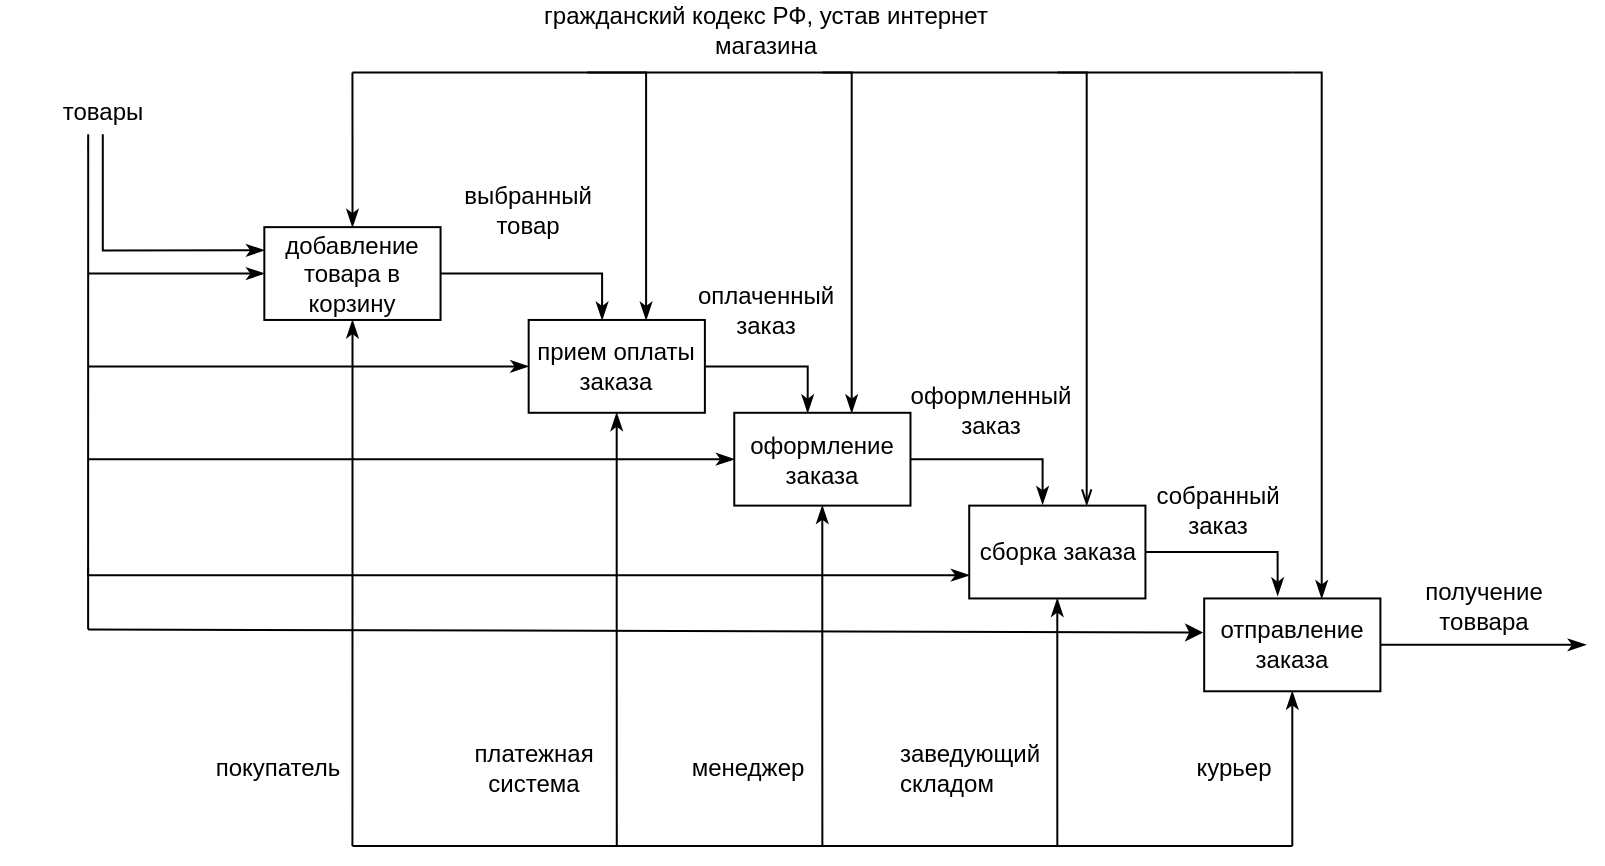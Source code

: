 <mxfile version="20.7.4" type="github">
  <diagram id="glhK0zOpFnoQOq7FCIw7" name="Страница 1">
    <mxGraphModel dx="838" dy="440" grid="1" gridSize="10" guides="1" tooltips="1" connect="1" arrows="1" fold="1" page="1" pageScale="1" pageWidth="827" pageHeight="1169" math="0" shadow="0">
      <root>
        <mxCell id="0" />
        <mxCell id="1" parent="0" />
        <mxCell id="fxgZb5ypktkKsmKwalvT-2" value="" style="group" vertex="1" connectable="0" parent="1">
          <mxGeometry x="17" y="140" width="793" height="410" as="geometry" />
        </mxCell>
        <mxCell id="yz2SOgv6ChgbIjhnNK0O-1" value="гражданский кодекс РФ, устав интернет магазина" style="text;html=1;strokeColor=none;fillColor=none;align=center;verticalAlign=middle;whiteSpace=wrap;rounded=0;" parent="fxgZb5ypktkKsmKwalvT-2" vertex="1">
          <mxGeometry x="269.473" y="-10" width="227.62" height="23.208" as="geometry" />
        </mxCell>
        <mxCell id="yz2SOgv6ChgbIjhnNK0O-11" style="edgeStyle=orthogonalEdgeStyle;rounded=0;orthogonalLoop=1;jettySize=auto;html=1;endArrow=none;endFill=0;startArrow=classicThin;startFill=1;" parent="fxgZb5ypktkKsmKwalvT-2" source="yz2SOgv6ChgbIjhnNK0O-2" edge="1">
          <mxGeometry relative="1" as="geometry">
            <mxPoint x="176.222" y="23.208" as="targetPoint" />
          </mxGeometry>
        </mxCell>
        <mxCell id="l5fiwy4r65FgzJMoBx0N-13" style="edgeStyle=orthogonalEdgeStyle;rounded=0;orthogonalLoop=1;jettySize=auto;html=1;startArrow=classicThin;startFill=1;endArrow=none;endFill=0;" parent="fxgZb5ypktkKsmKwalvT-2" source="yz2SOgv6ChgbIjhnNK0O-2" edge="1">
          <mxGeometry relative="1" as="geometry">
            <mxPoint x="176.222" y="410.0" as="targetPoint" />
          </mxGeometry>
        </mxCell>
        <mxCell id="yz2SOgv6ChgbIjhnNK0O-2" value="добавление товара в корзину" style="rounded=0;whiteSpace=wrap;html=1;" parent="fxgZb5ypktkKsmKwalvT-2" vertex="1">
          <mxGeometry x="132.167" y="100.566" width="88.111" height="46.415" as="geometry" />
        </mxCell>
        <mxCell id="yz2SOgv6ChgbIjhnNK0O-13" style="edgeStyle=orthogonalEdgeStyle;rounded=0;orthogonalLoop=1;jettySize=auto;html=1;endArrow=none;endFill=0;startArrow=classicThin;startFill=1;" parent="fxgZb5ypktkKsmKwalvT-2" source="yz2SOgv6ChgbIjhnNK0O-3" edge="1">
          <mxGeometry relative="1" as="geometry">
            <mxPoint x="293.704" y="23.208" as="targetPoint" />
            <Array as="points">
              <mxPoint x="323.074" y="23.208" />
            </Array>
          </mxGeometry>
        </mxCell>
        <mxCell id="yz2SOgv6ChgbIjhnNK0O-37" style="edgeStyle=orthogonalEdgeStyle;rounded=0;orthogonalLoop=1;jettySize=auto;html=1;startArrow=classicThin;startFill=1;endArrow=none;endFill=0;" parent="fxgZb5ypktkKsmKwalvT-2" source="yz2SOgv6ChgbIjhnNK0O-3" edge="1">
          <mxGeometry relative="1" as="geometry">
            <mxPoint x="44.056" y="170.189" as="targetPoint" />
          </mxGeometry>
        </mxCell>
        <mxCell id="l5fiwy4r65FgzJMoBx0N-9" style="edgeStyle=orthogonalEdgeStyle;rounded=0;orthogonalLoop=1;jettySize=auto;html=1;endArrow=none;endFill=0;startArrow=classicThin;startFill=1;" parent="fxgZb5ypktkKsmKwalvT-2" source="yz2SOgv6ChgbIjhnNK0O-3" edge="1">
          <mxGeometry relative="1" as="geometry">
            <mxPoint x="308.389" y="410.0" as="targetPoint" />
          </mxGeometry>
        </mxCell>
        <mxCell id="yz2SOgv6ChgbIjhnNK0O-3" value="прием оплаты заказа" style="rounded=0;whiteSpace=wrap;html=1;" parent="fxgZb5ypktkKsmKwalvT-2" vertex="1">
          <mxGeometry x="264.333" y="146.981" width="88.111" height="46.415" as="geometry" />
        </mxCell>
        <mxCell id="yz2SOgv6ChgbIjhnNK0O-25" style="edgeStyle=orthogonalEdgeStyle;rounded=0;orthogonalLoop=1;jettySize=auto;html=1;entryX=0.417;entryY=0;entryDx=0;entryDy=0;entryPerimeter=0;startArrow=none;startFill=0;endArrow=classicThin;endFill=1;" parent="fxgZb5ypktkKsmKwalvT-2" source="yz2SOgv6ChgbIjhnNK0O-2" target="yz2SOgv6ChgbIjhnNK0O-3" edge="1">
          <mxGeometry relative="1" as="geometry">
            <Array as="points">
              <mxPoint x="301.046" y="123.774" />
              <mxPoint x="301.046" y="146.981" />
            </Array>
          </mxGeometry>
        </mxCell>
        <mxCell id="yz2SOgv6ChgbIjhnNK0O-15" style="edgeStyle=orthogonalEdgeStyle;rounded=0;orthogonalLoop=1;jettySize=auto;html=1;endArrow=none;endFill=0;startArrow=classicThin;startFill=1;" parent="fxgZb5ypktkKsmKwalvT-2" source="yz2SOgv6ChgbIjhnNK0O-4" edge="1">
          <mxGeometry relative="1" as="geometry">
            <mxPoint x="411.185" y="23.208" as="targetPoint" />
            <Array as="points">
              <mxPoint x="425.87" y="23.208" />
            </Array>
          </mxGeometry>
        </mxCell>
        <mxCell id="yz2SOgv6ChgbIjhnNK0O-39" style="edgeStyle=orthogonalEdgeStyle;rounded=0;orthogonalLoop=1;jettySize=auto;html=1;startArrow=classicThin;startFill=1;endArrow=none;endFill=0;" parent="fxgZb5ypktkKsmKwalvT-2" source="yz2SOgv6ChgbIjhnNK0O-4" edge="1">
          <mxGeometry relative="1" as="geometry">
            <mxPoint x="44.056" y="216.604" as="targetPoint" />
          </mxGeometry>
        </mxCell>
        <mxCell id="l5fiwy4r65FgzJMoBx0N-12" style="edgeStyle=orthogonalEdgeStyle;rounded=0;orthogonalLoop=1;jettySize=auto;html=1;startArrow=classicThin;startFill=1;endArrow=none;endFill=0;" parent="fxgZb5ypktkKsmKwalvT-2" source="yz2SOgv6ChgbIjhnNK0O-4" edge="1">
          <mxGeometry relative="1" as="geometry">
            <mxPoint x="411.185" y="410.0" as="targetPoint" />
          </mxGeometry>
        </mxCell>
        <mxCell id="yz2SOgv6ChgbIjhnNK0O-4" value="оформление заказа" style="rounded=0;whiteSpace=wrap;html=1;" parent="fxgZb5ypktkKsmKwalvT-2" vertex="1">
          <mxGeometry x="367.13" y="193.396" width="88.111" height="46.415" as="geometry" />
        </mxCell>
        <mxCell id="yz2SOgv6ChgbIjhnNK0O-26" style="edgeStyle=orthogonalEdgeStyle;rounded=0;orthogonalLoop=1;jettySize=auto;html=1;startArrow=none;startFill=0;endArrow=classicThin;endFill=1;" parent="fxgZb5ypktkKsmKwalvT-2" source="yz2SOgv6ChgbIjhnNK0O-3" target="yz2SOgv6ChgbIjhnNK0O-4" edge="1">
          <mxGeometry relative="1" as="geometry">
            <Array as="points">
              <mxPoint x="403.843" y="170.189" />
            </Array>
          </mxGeometry>
        </mxCell>
        <mxCell id="yz2SOgv6ChgbIjhnNK0O-17" style="edgeStyle=orthogonalEdgeStyle;rounded=0;orthogonalLoop=1;jettySize=auto;html=1;endArrow=none;endFill=0;startArrow=openThin;startFill=0;" parent="fxgZb5ypktkKsmKwalvT-2" source="yz2SOgv6ChgbIjhnNK0O-5" edge="1">
          <mxGeometry relative="1" as="geometry">
            <mxPoint x="528.667" y="23.208" as="targetPoint" />
            <Array as="points">
              <mxPoint x="543.352" y="23.208" />
            </Array>
          </mxGeometry>
        </mxCell>
        <mxCell id="l5fiwy4r65FgzJMoBx0N-11" style="edgeStyle=orthogonalEdgeStyle;rounded=0;orthogonalLoop=1;jettySize=auto;html=1;startArrow=classicThin;startFill=1;endArrow=none;endFill=0;" parent="fxgZb5ypktkKsmKwalvT-2" source="yz2SOgv6ChgbIjhnNK0O-5" edge="1">
          <mxGeometry relative="1" as="geometry">
            <mxPoint x="528.667" y="410.0" as="targetPoint" />
          </mxGeometry>
        </mxCell>
        <mxCell id="yz2SOgv6ChgbIjhnNK0O-5" value="сборка заказа" style="rounded=0;whiteSpace=wrap;html=1;" parent="fxgZb5ypktkKsmKwalvT-2" vertex="1">
          <mxGeometry x="484.611" y="239.811" width="88.111" height="46.415" as="geometry" />
        </mxCell>
        <mxCell id="yz2SOgv6ChgbIjhnNK0O-27" style="edgeStyle=orthogonalEdgeStyle;rounded=0;orthogonalLoop=1;jettySize=auto;html=1;entryX=0.412;entryY=-0.014;entryDx=0;entryDy=0;startArrow=none;startFill=0;endArrow=classicThin;endFill=1;entryPerimeter=0;" parent="fxgZb5ypktkKsmKwalvT-2" source="yz2SOgv6ChgbIjhnNK0O-4" target="yz2SOgv6ChgbIjhnNK0O-5" edge="1">
          <mxGeometry relative="1" as="geometry">
            <Array as="points">
              <mxPoint x="521.324" y="216.604" />
              <mxPoint x="521.324" y="239.038" />
            </Array>
          </mxGeometry>
        </mxCell>
        <mxCell id="yz2SOgv6ChgbIjhnNK0O-23" style="edgeStyle=orthogonalEdgeStyle;rounded=0;orthogonalLoop=1;jettySize=auto;html=1;entryX=0;entryY=0.25;entryDx=0;entryDy=0;startArrow=none;startFill=0;endArrow=classicThin;endFill=1;exitX=0.5;exitY=1;exitDx=0;exitDy=0;" parent="fxgZb5ypktkKsmKwalvT-2" source="yz2SOgv6ChgbIjhnNK0O-6" target="yz2SOgv6ChgbIjhnNK0O-2" edge="1">
          <mxGeometry relative="1" as="geometry" />
        </mxCell>
        <mxCell id="yz2SOgv6ChgbIjhnNK0O-24" style="edgeStyle=orthogonalEdgeStyle;rounded=0;orthogonalLoop=1;jettySize=auto;html=1;entryX=0;entryY=0.75;entryDx=0;entryDy=0;startArrow=none;startFill=0;endArrow=classicThin;endFill=1;" parent="fxgZb5ypktkKsmKwalvT-2" target="yz2SOgv6ChgbIjhnNK0O-5" edge="1">
          <mxGeometry relative="1" as="geometry">
            <Array as="points">
              <mxPoint x="44.056" y="54.151" />
              <mxPoint x="44.056" y="274.623" />
            </Array>
            <mxPoint x="44.056" y="61.887" as="sourcePoint" />
          </mxGeometry>
        </mxCell>
        <mxCell id="yz2SOgv6ChgbIjhnNK0O-6" value="товары" style="text;html=1;strokeColor=none;fillColor=none;align=center;verticalAlign=middle;whiteSpace=wrap;rounded=0;" parent="fxgZb5ypktkKsmKwalvT-2" vertex="1">
          <mxGeometry y="30.943" width="102.796" height="23.208" as="geometry" />
        </mxCell>
        <mxCell id="yz2SOgv6ChgbIjhnNK0O-9" value="" style="endArrow=none;html=1;rounded=0;" parent="fxgZb5ypktkKsmKwalvT-2" edge="1">
          <mxGeometry width="50" height="50" relative="1" as="geometry">
            <mxPoint x="176.222" y="23.208" as="sourcePoint" />
            <mxPoint x="646.148" y="23.208" as="targetPoint" />
          </mxGeometry>
        </mxCell>
        <mxCell id="yz2SOgv6ChgbIjhnNK0O-20" value="собранный &lt;br&gt;заказ" style="text;html=1;strokeColor=none;fillColor=none;align=center;verticalAlign=middle;whiteSpace=wrap;rounded=0;" parent="fxgZb5ypktkKsmKwalvT-2" vertex="1">
          <mxGeometry x="565.38" y="230.001" width="88.111" height="23.208" as="geometry" />
        </mxCell>
        <mxCell id="yz2SOgv6ChgbIjhnNK0O-35" value="" style="endArrow=classicThin;html=1;rounded=0;entryX=0;entryY=0.5;entryDx=0;entryDy=0;endFill=1;" parent="fxgZb5ypktkKsmKwalvT-2" target="yz2SOgv6ChgbIjhnNK0O-2" edge="1">
          <mxGeometry width="50" height="50" relative="1" as="geometry">
            <mxPoint x="44.056" y="123.774" as="sourcePoint" />
            <mxPoint x="124.824" y="123.774" as="targetPoint" />
          </mxGeometry>
        </mxCell>
        <mxCell id="l5fiwy4r65FgzJMoBx0N-3" value="выбранный &lt;br&gt;товар" style="text;html=1;strokeColor=none;fillColor=none;align=center;verticalAlign=middle;whiteSpace=wrap;rounded=0;" parent="fxgZb5ypktkKsmKwalvT-2" vertex="1">
          <mxGeometry x="220.278" y="79.996" width="88.111" height="23.208" as="geometry" />
        </mxCell>
        <mxCell id="l5fiwy4r65FgzJMoBx0N-7" value="оплаченный заказ" style="text;html=1;strokeColor=none;fillColor=none;align=center;verticalAlign=middle;whiteSpace=wrap;rounded=0;" parent="fxgZb5ypktkKsmKwalvT-2" vertex="1">
          <mxGeometry x="361.256" y="130.001" width="44.056" height="23.208" as="geometry" />
        </mxCell>
        <mxCell id="l5fiwy4r65FgzJMoBx0N-8" value="&lt;font&gt;оформленный&lt;/font&gt;&lt;br&gt;&lt;font&gt;заказ&lt;/font&gt;" style="text;html=1;strokeColor=none;fillColor=none;align=center;verticalAlign=middle;whiteSpace=wrap;rounded=0;" parent="fxgZb5ypktkKsmKwalvT-2" vertex="1">
          <mxGeometry x="469.926" y="179.996" width="51.398" height="23.208" as="geometry" />
        </mxCell>
        <mxCell id="l5fiwy4r65FgzJMoBx0N-10" value="" style="endArrow=none;html=1;rounded=0;endFill=0;" parent="fxgZb5ypktkKsmKwalvT-2" edge="1">
          <mxGeometry width="50" height="50" relative="1" as="geometry">
            <mxPoint x="176.222" y="410.0" as="sourcePoint" />
            <mxPoint x="646.148" y="410.0" as="targetPoint" />
          </mxGeometry>
        </mxCell>
        <mxCell id="l5fiwy4r65FgzJMoBx0N-14" value="покупатель" style="text;html=1;strokeColor=none;fillColor=none;align=center;verticalAlign=middle;whiteSpace=wrap;rounded=0;" parent="fxgZb5ypktkKsmKwalvT-2" vertex="1">
          <mxGeometry x="117.481" y="358.943" width="44.056" height="23.208" as="geometry" />
        </mxCell>
        <mxCell id="l5fiwy4r65FgzJMoBx0N-15" value="менеджер" style="text;html=1;strokeColor=none;fillColor=none;align=center;verticalAlign=middle;whiteSpace=wrap;rounded=0;" parent="fxgZb5ypktkKsmKwalvT-2" vertex="1">
          <mxGeometry x="352.444" y="358.943" width="44.056" height="23.208" as="geometry" />
        </mxCell>
        <mxCell id="l5fiwy4r65FgzJMoBx0N-16" value="платежная система" style="text;html=1;strokeColor=none;fillColor=none;align=center;verticalAlign=middle;whiteSpace=wrap;rounded=0;" parent="fxgZb5ypktkKsmKwalvT-2" vertex="1">
          <mxGeometry x="244.753" y="358.943" width="44.056" height="23.208" as="geometry" />
        </mxCell>
        <mxCell id="l5fiwy4r65FgzJMoBx0N-17" value="&lt;div style=&quot;text-align: start;&quot;&gt;заведующий складом&lt;/div&gt;" style="text;html=1;strokeColor=none;fillColor=none;align=center;verticalAlign=middle;whiteSpace=wrap;rounded=0;" parent="fxgZb5ypktkKsmKwalvT-2" vertex="1">
          <mxGeometry x="462.583" y="358.943" width="44.056" height="23.208" as="geometry" />
        </mxCell>
        <mxCell id="l5fiwy4r65FgzJMoBx0N-22" style="edgeStyle=orthogonalEdgeStyle;rounded=0;orthogonalLoop=1;jettySize=auto;html=1;startArrow=classicThin;startFill=1;endArrow=none;endFill=0;" parent="fxgZb5ypktkKsmKwalvT-2" source="l5fiwy4r65FgzJMoBx0N-18" edge="1">
          <mxGeometry relative="1" as="geometry">
            <mxPoint x="646.148" y="23.208" as="targetPoint" />
            <Array as="points">
              <mxPoint x="660.833" y="23.208" />
            </Array>
          </mxGeometry>
        </mxCell>
        <mxCell id="l5fiwy4r65FgzJMoBx0N-23" style="edgeStyle=orthogonalEdgeStyle;rounded=0;orthogonalLoop=1;jettySize=auto;html=1;startArrow=classicThin;startFill=1;endArrow=none;endFill=0;" parent="fxgZb5ypktkKsmKwalvT-2" source="l5fiwy4r65FgzJMoBx0N-18" edge="1">
          <mxGeometry relative="1" as="geometry">
            <mxPoint x="646.148" y="410.0" as="targetPoint" />
          </mxGeometry>
        </mxCell>
        <mxCell id="l5fiwy4r65FgzJMoBx0N-25" style="edgeStyle=orthogonalEdgeStyle;rounded=0;orthogonalLoop=1;jettySize=auto;html=1;startArrow=none;startFill=0;endArrow=classicThin;endFill=1;" parent="fxgZb5ypktkKsmKwalvT-2" source="l5fiwy4r65FgzJMoBx0N-18" edge="1">
          <mxGeometry relative="1" as="geometry">
            <mxPoint x="793" y="309.434" as="targetPoint" />
          </mxGeometry>
        </mxCell>
        <mxCell id="l5fiwy4r65FgzJMoBx0N-18" value="отправление заказа" style="rounded=0;whiteSpace=wrap;html=1;" parent="fxgZb5ypktkKsmKwalvT-2" vertex="1">
          <mxGeometry x="602.093" y="286.226" width="88.111" height="46.415" as="geometry" />
        </mxCell>
        <mxCell id="l5fiwy4r65FgzJMoBx0N-21" style="edgeStyle=orthogonalEdgeStyle;rounded=0;orthogonalLoop=1;jettySize=auto;html=1;entryX=0.417;entryY=-0.03;entryDx=0;entryDy=0;startArrow=none;startFill=0;endArrow=classicThin;endFill=1;entryPerimeter=0;" parent="fxgZb5ypktkKsmKwalvT-2" source="yz2SOgv6ChgbIjhnNK0O-5" target="l5fiwy4r65FgzJMoBx0N-18" edge="1">
          <mxGeometry relative="1" as="geometry">
            <Array as="points">
              <mxPoint x="638.806" y="263.019" />
            </Array>
          </mxGeometry>
        </mxCell>
        <mxCell id="l5fiwy4r65FgzJMoBx0N-24" value="курьер" style="text;html=1;strokeColor=none;fillColor=none;align=center;verticalAlign=middle;whiteSpace=wrap;rounded=0;" parent="fxgZb5ypktkKsmKwalvT-2" vertex="1">
          <mxGeometry x="594.75" y="358.943" width="44.056" height="23.208" as="geometry" />
        </mxCell>
        <mxCell id="l5fiwy4r65FgzJMoBx0N-26" value="получение товвара" style="text;html=1;strokeColor=none;fillColor=none;align=center;verticalAlign=middle;whiteSpace=wrap;rounded=0;" parent="fxgZb5ypktkKsmKwalvT-2" vertex="1">
          <mxGeometry x="719.574" y="278.491" width="44.056" height="23.208" as="geometry" />
        </mxCell>
        <mxCell id="l5fiwy4r65FgzJMoBx0N-27" value="" style="endArrow=none;html=1;rounded=0;" parent="fxgZb5ypktkKsmKwalvT-2" edge="1">
          <mxGeometry width="50" height="50" relative="1" as="geometry">
            <mxPoint x="44.056" y="301.698" as="sourcePoint" />
            <mxPoint x="44.056" y="270.755" as="targetPoint" />
          </mxGeometry>
        </mxCell>
        <mxCell id="l5fiwy4r65FgzJMoBx0N-28" value="" style="endArrow=classic;html=1;rounded=0;entryX=-0.006;entryY=0.368;entryDx=0;entryDy=0;entryPerimeter=0;" parent="fxgZb5ypktkKsmKwalvT-2" target="l5fiwy4r65FgzJMoBx0N-18" edge="1">
          <mxGeometry width="50" height="50" relative="1" as="geometry">
            <mxPoint x="44.056" y="301.698" as="sourcePoint" />
            <mxPoint x="389.157" y="263.019" as="targetPoint" />
          </mxGeometry>
        </mxCell>
      </root>
    </mxGraphModel>
  </diagram>
</mxfile>
